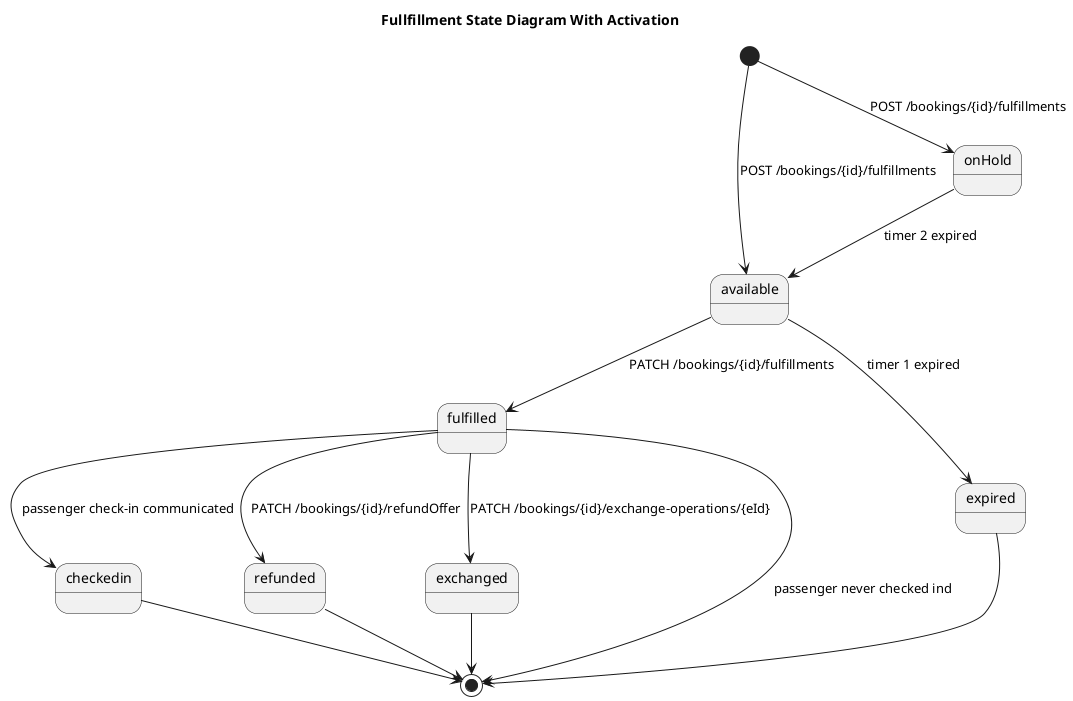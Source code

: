 @startuml
title "Fullfillment State Diagram With Activation"
[*] --> available: POST /bookings/{id}/fulfillments
[*] --> onHold: POST /bookings/{id}/fulfillments
available --> fulfilled: PATCH /bookings/{id}/fulfillments
available --> expired: timer 1 expired
onHold --> available: timer 2 expired
fulfilled --> checkedin: passenger check-in communicated 
fulfilled --> refunded: PATCH /bookings/{id}/refundOffer
fulfilled --> exchanged: PATCH /bookings/{id}/exchange-operations/{eId}
checkedin --> [*]
fulfilled --> [*]: passenger never checked ind
refunded --> [*]
exchanged --> [*]
expired --> [*]
@enduml
